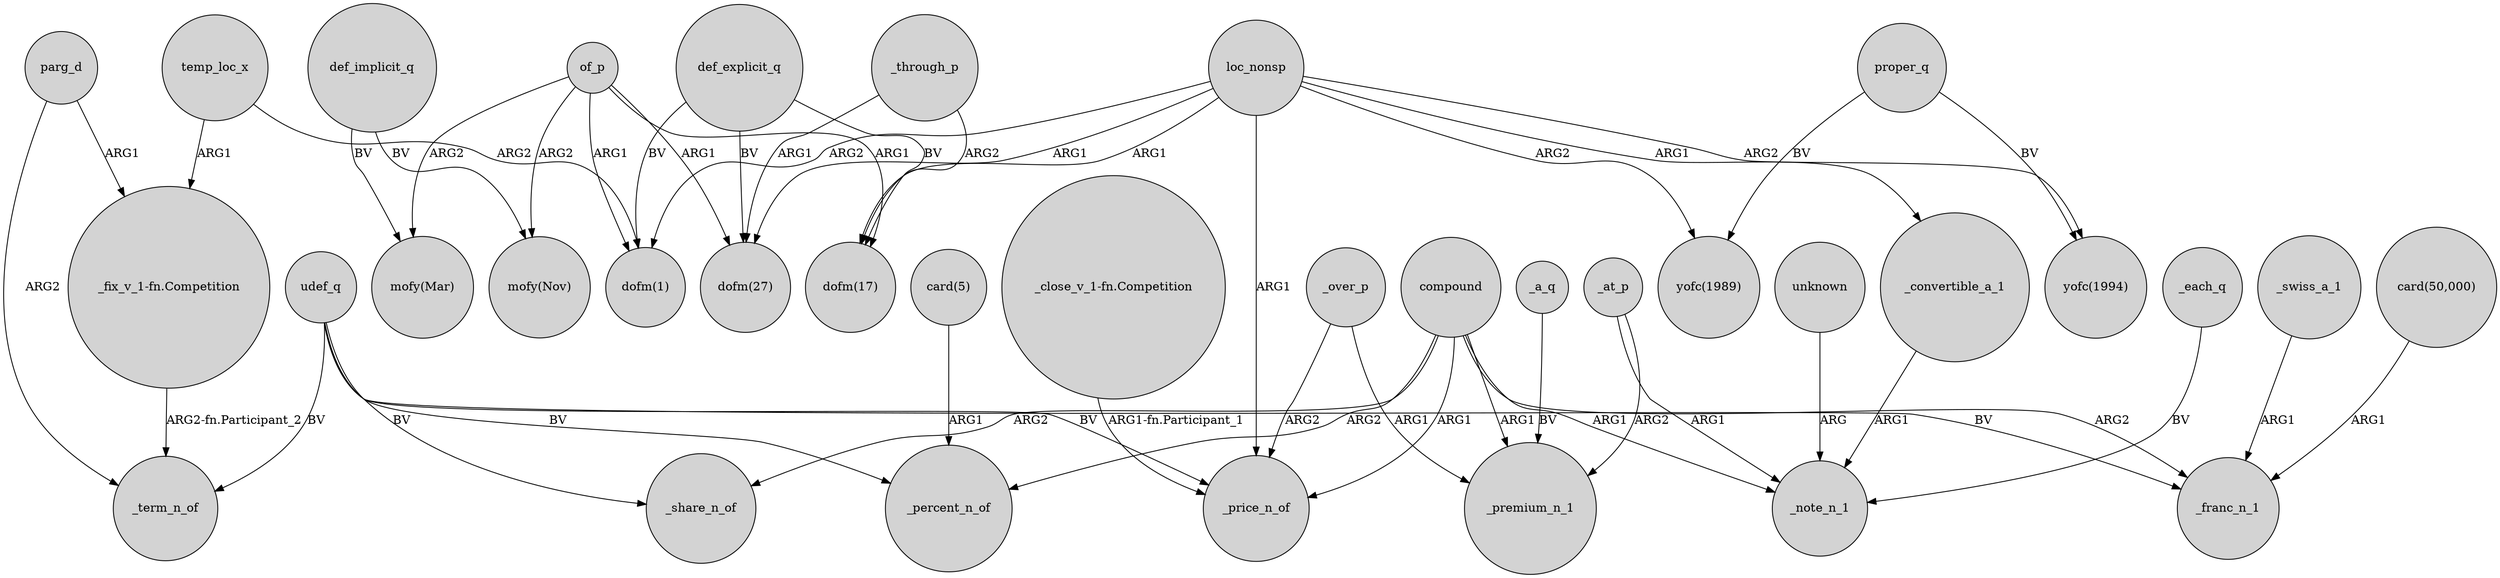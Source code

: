 digraph {
	node [shape=circle style=filled]
	udef_q -> _term_n_of [label=BV]
	_a_q -> _premium_n_1 [label=BV]
	of_p -> "mofy(Mar)" [label=ARG2]
	def_implicit_q -> "mofy(Mar)" [label=BV]
	of_p -> "mofy(Nov)" [label=ARG2]
	_through_p -> "dofm(27)" [label=ARG1]
	def_explicit_q -> "dofm(17)" [label=BV]
	_swiss_a_1 -> _franc_n_1 [label=ARG1]
	udef_q -> _price_n_of [label=BV]
	"card(50,000)" -> _franc_n_1 [label=ARG1]
	loc_nonsp -> "yofc(1994)" [label=ARG2]
	def_explicit_q -> "dofm(27)" [label=BV]
	loc_nonsp -> _convertible_a_1 [label=ARG1]
	loc_nonsp -> "dofm(17)" [label=ARG1]
	compound -> _premium_n_1 [label=ARG1]
	_each_q -> _note_n_1 [label=BV]
	of_p -> "dofm(27)" [label=ARG1]
	loc_nonsp -> "dofm(1)" [label=ARG2]
	_over_p -> _premium_n_1 [label=ARG1]
	temp_loc_x -> "_fix_v_1-fn.Competition" [label=ARG1]
	loc_nonsp -> _price_n_of [label=ARG1]
	loc_nonsp -> "yofc(1989)" [label=ARG2]
	def_explicit_q -> "dofm(1)" [label=BV]
	udef_q -> _franc_n_1 [label=BV]
	udef_q -> _percent_n_of [label=BV]
	_over_p -> _price_n_of [label=ARG2]
	udef_q -> _share_n_of [label=BV]
	_at_p -> _premium_n_1 [label=ARG2]
	parg_d -> "_fix_v_1-fn.Competition" [label=ARG1]
	compound -> _percent_n_of [label=ARG2]
	of_p -> "dofm(17)" [label=ARG1]
	compound -> _note_n_1 [label=ARG1]
	_convertible_a_1 -> _note_n_1 [label=ARG1]
	proper_q -> "yofc(1989)" [label=BV]
	"card(5)" -> _percent_n_of [label=ARG1]
	"_fix_v_1-fn.Competition" -> _term_n_of [label="ARG2-fn.Participant_2"]
	"_close_v_1-fn.Competition" -> _price_n_of [label="ARG1-fn.Participant_1"]
	compound -> _share_n_of [label=ARG2]
	loc_nonsp -> "dofm(27)" [label=ARG1]
	_at_p -> _note_n_1 [label=ARG1]
	temp_loc_x -> "dofm(1)" [label=ARG2]
	unknown -> _note_n_1 [label=ARG]
	def_implicit_q -> "mofy(Nov)" [label=BV]
	of_p -> "dofm(1)" [label=ARG1]
	parg_d -> _term_n_of [label=ARG2]
	_through_p -> "dofm(17)" [label=ARG2]
	compound -> _franc_n_1 [label=ARG2]
	compound -> _price_n_of [label=ARG1]
	proper_q -> "yofc(1994)" [label=BV]
}
